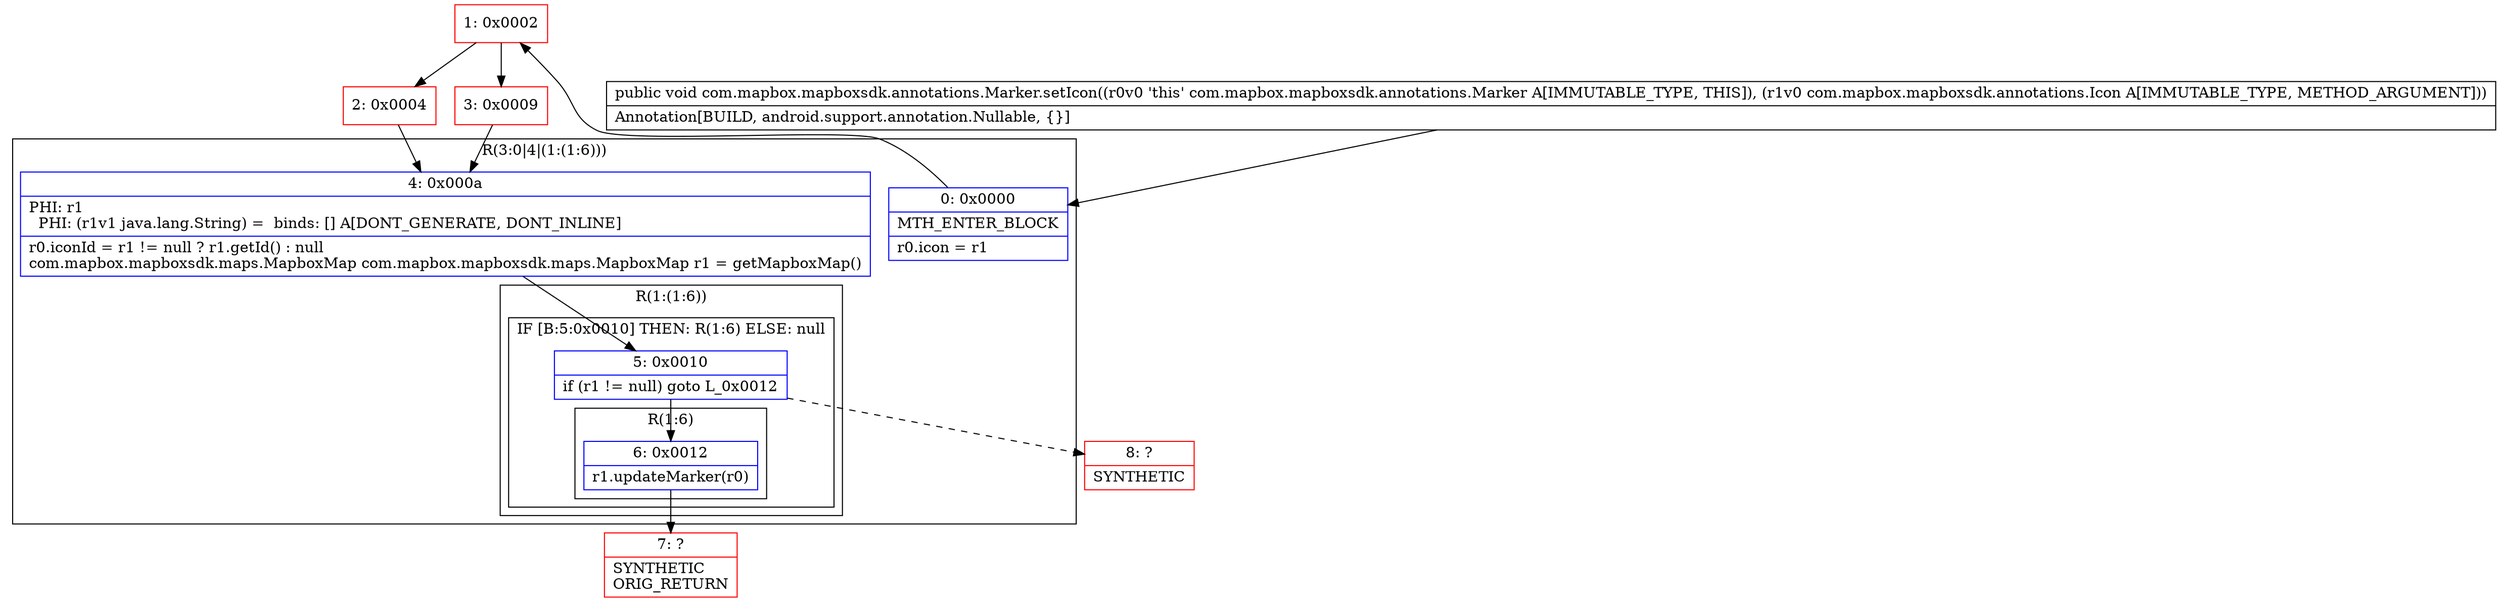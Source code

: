 digraph "CFG forcom.mapbox.mapboxsdk.annotations.Marker.setIcon(Lcom\/mapbox\/mapboxsdk\/annotations\/Icon;)V" {
subgraph cluster_Region_2061559542 {
label = "R(3:0|4|(1:(1:6)))";
node [shape=record,color=blue];
Node_0 [shape=record,label="{0\:\ 0x0000|MTH_ENTER_BLOCK\l|r0.icon = r1\l}"];
Node_4 [shape=record,label="{4\:\ 0x000a|PHI: r1 \l  PHI: (r1v1 java.lang.String) =  binds: [] A[DONT_GENERATE, DONT_INLINE]\l|r0.iconId = r1 != null ? r1.getId() : null\lcom.mapbox.mapboxsdk.maps.MapboxMap com.mapbox.mapboxsdk.maps.MapboxMap r1 = getMapboxMap()\l}"];
subgraph cluster_Region_1212392330 {
label = "R(1:(1:6))";
node [shape=record,color=blue];
subgraph cluster_IfRegion_1475690837 {
label = "IF [B:5:0x0010] THEN: R(1:6) ELSE: null";
node [shape=record,color=blue];
Node_5 [shape=record,label="{5\:\ 0x0010|if (r1 != null) goto L_0x0012\l}"];
subgraph cluster_Region_2116100181 {
label = "R(1:6)";
node [shape=record,color=blue];
Node_6 [shape=record,label="{6\:\ 0x0012|r1.updateMarker(r0)\l}"];
}
}
}
}
Node_1 [shape=record,color=red,label="{1\:\ 0x0002}"];
Node_2 [shape=record,color=red,label="{2\:\ 0x0004}"];
Node_3 [shape=record,color=red,label="{3\:\ 0x0009}"];
Node_7 [shape=record,color=red,label="{7\:\ ?|SYNTHETIC\lORIG_RETURN\l}"];
Node_8 [shape=record,color=red,label="{8\:\ ?|SYNTHETIC\l}"];
MethodNode[shape=record,label="{public void com.mapbox.mapboxsdk.annotations.Marker.setIcon((r0v0 'this' com.mapbox.mapboxsdk.annotations.Marker A[IMMUTABLE_TYPE, THIS]), (r1v0 com.mapbox.mapboxsdk.annotations.Icon A[IMMUTABLE_TYPE, METHOD_ARGUMENT]))  | Annotation[BUILD, android.support.annotation.Nullable, \{\}]\l}"];
MethodNode -> Node_0;
Node_0 -> Node_1;
Node_4 -> Node_5;
Node_5 -> Node_6;
Node_5 -> Node_8[style=dashed];
Node_6 -> Node_7;
Node_1 -> Node_2;
Node_1 -> Node_3;
Node_2 -> Node_4;
Node_3 -> Node_4;
}

